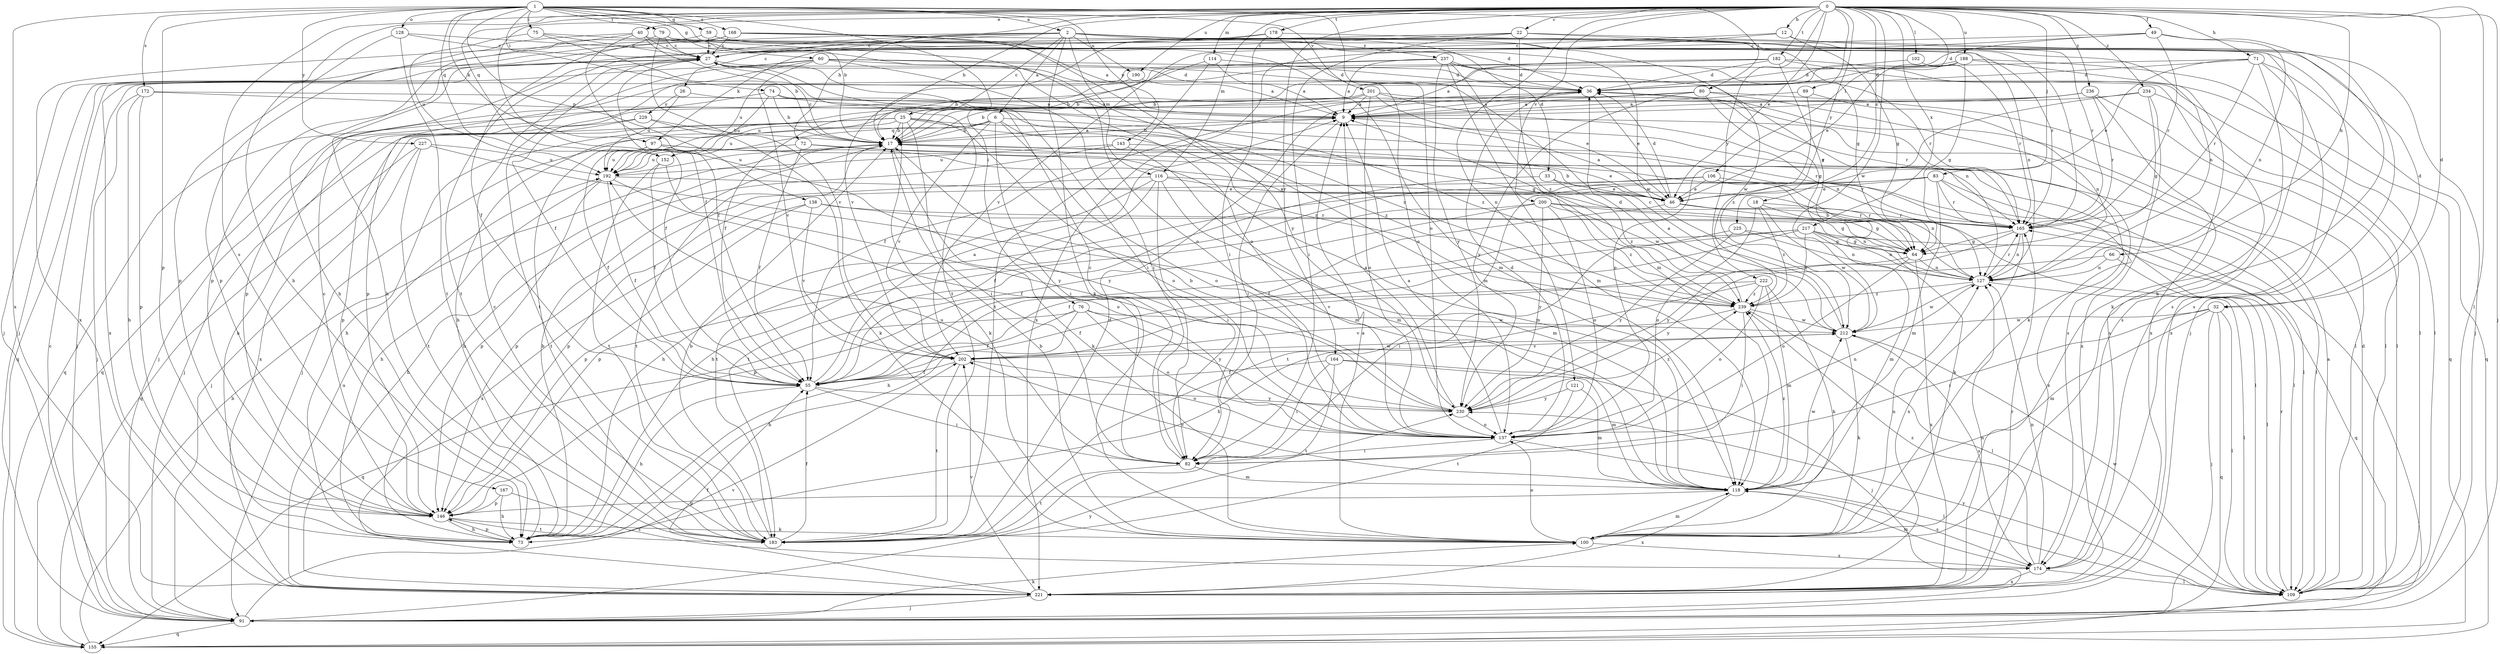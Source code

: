 strict digraph  {
0;
1;
2;
6;
9;
12;
17;
18;
22;
25;
26;
27;
32;
33;
36;
40;
46;
49;
55;
59;
60;
64;
66;
71;
72;
73;
74;
75;
76;
79;
80;
82;
83;
89;
91;
97;
100;
102;
106;
109;
114;
116;
118;
121;
127;
128;
137;
138;
143;
146;
152;
155;
164;
165;
167;
168;
172;
174;
178;
182;
183;
188;
190;
192;
200;
201;
202;
212;
217;
221;
222;
225;
227;
229;
230;
234;
236;
237;
239;
0 -> 12  [label=b];
0 -> 17  [label=b];
0 -> 18  [label=c];
0 -> 22  [label=c];
0 -> 32  [label=d];
0 -> 40  [label=e];
0 -> 46  [label=e];
0 -> 49  [label=f];
0 -> 55  [label=f];
0 -> 66  [label=h];
0 -> 71  [label=h];
0 -> 72  [label=h];
0 -> 73  [label=h];
0 -> 83  [label=j];
0 -> 89  [label=j];
0 -> 91  [label=j];
0 -> 102  [label=l];
0 -> 106  [label=l];
0 -> 109  [label=l];
0 -> 114  [label=m];
0 -> 116  [label=m];
0 -> 121  [label=n];
0 -> 152  [label=q];
0 -> 164  [label=r];
0 -> 167  [label=s];
0 -> 178  [label=t];
0 -> 182  [label=t];
0 -> 188  [label=u];
0 -> 190  [label=u];
0 -> 200  [label=v];
0 -> 212  [label=w];
0 -> 217  [label=x];
0 -> 222  [label=y];
0 -> 225  [label=y];
0 -> 234  [label=z];
0 -> 236  [label=z];
1 -> 2  [label=a];
1 -> 17  [label=b];
1 -> 59  [label=g];
1 -> 60  [label=g];
1 -> 74  [label=i];
1 -> 75  [label=i];
1 -> 76  [label=i];
1 -> 79  [label=i];
1 -> 80  [label=i];
1 -> 97  [label=k];
1 -> 128  [label=o];
1 -> 137  [label=o];
1 -> 138  [label=p];
1 -> 143  [label=p];
1 -> 146  [label=p];
1 -> 152  [label=q];
1 -> 168  [label=s];
1 -> 172  [label=s];
1 -> 201  [label=v];
1 -> 221  [label=x];
1 -> 227  [label=y];
2 -> 6  [label=a];
2 -> 25  [label=c];
2 -> 26  [label=c];
2 -> 32  [label=d];
2 -> 33  [label=d];
2 -> 64  [label=g];
2 -> 91  [label=j];
2 -> 97  [label=k];
2 -> 100  [label=k];
2 -> 116  [label=m];
2 -> 165  [label=r];
2 -> 183  [label=t];
2 -> 190  [label=u];
2 -> 212  [label=w];
2 -> 237  [label=z];
6 -> 17  [label=b];
6 -> 82  [label=i];
6 -> 91  [label=j];
6 -> 137  [label=o];
6 -> 152  [label=q];
6 -> 165  [label=r];
6 -> 202  [label=v];
6 -> 239  [label=z];
9 -> 17  [label=b];
9 -> 82  [label=i];
12 -> 27  [label=c];
12 -> 64  [label=g];
12 -> 91  [label=j];
12 -> 221  [label=x];
17 -> 9  [label=a];
17 -> 27  [label=c];
17 -> 100  [label=k];
17 -> 165  [label=r];
17 -> 183  [label=t];
17 -> 192  [label=u];
18 -> 100  [label=k];
18 -> 137  [label=o];
18 -> 165  [label=r];
18 -> 212  [label=w];
18 -> 239  [label=z];
22 -> 27  [label=c];
22 -> 73  [label=h];
22 -> 82  [label=i];
22 -> 91  [label=j];
22 -> 118  [label=m];
22 -> 165  [label=r];
25 -> 17  [label=b];
25 -> 64  [label=g];
25 -> 73  [label=h];
25 -> 82  [label=i];
25 -> 91  [label=j];
25 -> 100  [label=k];
25 -> 137  [label=o];
25 -> 192  [label=u];
25 -> 221  [label=x];
25 -> 239  [label=z];
26 -> 165  [label=r];
26 -> 192  [label=u];
26 -> 229  [label=y];
27 -> 36  [label=d];
27 -> 55  [label=f];
27 -> 82  [label=i];
27 -> 155  [label=q];
27 -> 183  [label=t];
32 -> 82  [label=i];
32 -> 91  [label=j];
32 -> 109  [label=l];
32 -> 118  [label=m];
32 -> 155  [label=q];
32 -> 212  [label=w];
33 -> 46  [label=e];
33 -> 183  [label=t];
33 -> 239  [label=z];
36 -> 9  [label=a];
36 -> 46  [label=e];
36 -> 55  [label=f];
36 -> 100  [label=k];
40 -> 27  [label=c];
40 -> 36  [label=d];
40 -> 55  [label=f];
40 -> 73  [label=h];
40 -> 146  [label=p];
40 -> 174  [label=s];
40 -> 183  [label=t];
46 -> 9  [label=a];
46 -> 17  [label=b];
46 -> 36  [label=d];
46 -> 55  [label=f];
46 -> 64  [label=g];
46 -> 165  [label=r];
49 -> 27  [label=c];
49 -> 36  [label=d];
49 -> 100  [label=k];
49 -> 127  [label=n];
49 -> 165  [label=r];
49 -> 202  [label=v];
55 -> 9  [label=a];
55 -> 73  [label=h];
55 -> 82  [label=i];
55 -> 230  [label=y];
59 -> 9  [label=a];
59 -> 27  [label=c];
59 -> 212  [label=w];
59 -> 221  [label=x];
60 -> 36  [label=d];
60 -> 55  [label=f];
60 -> 82  [label=i];
60 -> 118  [label=m];
60 -> 146  [label=p];
60 -> 174  [label=s];
60 -> 202  [label=v];
60 -> 221  [label=x];
64 -> 127  [label=n];
64 -> 137  [label=o];
64 -> 202  [label=v];
64 -> 221  [label=x];
66 -> 109  [label=l];
66 -> 127  [label=n];
66 -> 230  [label=y];
71 -> 17  [label=b];
71 -> 36  [label=d];
71 -> 46  [label=e];
71 -> 100  [label=k];
71 -> 155  [label=q];
71 -> 165  [label=r];
71 -> 221  [label=x];
72 -> 55  [label=f];
72 -> 109  [label=l];
72 -> 118  [label=m];
72 -> 192  [label=u];
73 -> 17  [label=b];
73 -> 146  [label=p];
74 -> 9  [label=a];
74 -> 17  [label=b];
74 -> 155  [label=q];
74 -> 192  [label=u];
74 -> 239  [label=z];
75 -> 17  [label=b];
75 -> 27  [label=c];
75 -> 137  [label=o];
75 -> 192  [label=u];
76 -> 55  [label=f];
76 -> 73  [label=h];
76 -> 137  [label=o];
76 -> 155  [label=q];
76 -> 212  [label=w];
76 -> 230  [label=y];
79 -> 27  [label=c];
79 -> 55  [label=f];
79 -> 127  [label=n];
79 -> 137  [label=o];
79 -> 202  [label=v];
80 -> 9  [label=a];
80 -> 64  [label=g];
80 -> 91  [label=j];
80 -> 109  [label=l];
80 -> 174  [label=s];
80 -> 230  [label=y];
82 -> 27  [label=c];
82 -> 118  [label=m];
82 -> 183  [label=t];
82 -> 192  [label=u];
83 -> 46  [label=e];
83 -> 73  [label=h];
83 -> 91  [label=j];
83 -> 118  [label=m];
83 -> 165  [label=r];
83 -> 183  [label=t];
83 -> 221  [label=x];
89 -> 9  [label=a];
89 -> 127  [label=n];
89 -> 239  [label=z];
91 -> 27  [label=c];
91 -> 100  [label=k];
91 -> 155  [label=q];
91 -> 202  [label=v];
91 -> 230  [label=y];
97 -> 55  [label=f];
97 -> 109  [label=l];
97 -> 183  [label=t];
97 -> 192  [label=u];
97 -> 212  [label=w];
97 -> 230  [label=y];
100 -> 9  [label=a];
100 -> 17  [label=b];
100 -> 118  [label=m];
100 -> 127  [label=n];
100 -> 137  [label=o];
100 -> 174  [label=s];
102 -> 36  [label=d];
102 -> 165  [label=r];
106 -> 46  [label=e];
106 -> 73  [label=h];
106 -> 109  [label=l];
106 -> 127  [label=n];
106 -> 146  [label=p];
109 -> 9  [label=a];
109 -> 36  [label=d];
109 -> 165  [label=r];
109 -> 212  [label=w];
109 -> 230  [label=y];
114 -> 9  [label=a];
114 -> 17  [label=b];
114 -> 36  [label=d];
114 -> 183  [label=t];
116 -> 46  [label=e];
116 -> 55  [label=f];
116 -> 82  [label=i];
116 -> 109  [label=l];
116 -> 118  [label=m];
116 -> 146  [label=p];
116 -> 183  [label=t];
118 -> 146  [label=p];
118 -> 174  [label=s];
118 -> 202  [label=v];
118 -> 212  [label=w];
118 -> 221  [label=x];
118 -> 239  [label=z];
121 -> 118  [label=m];
121 -> 183  [label=t];
121 -> 230  [label=y];
127 -> 17  [label=b];
127 -> 109  [label=l];
127 -> 165  [label=r];
127 -> 212  [label=w];
127 -> 239  [label=z];
128 -> 27  [label=c];
128 -> 146  [label=p];
128 -> 165  [label=r];
128 -> 183  [label=t];
137 -> 9  [label=a];
137 -> 36  [label=d];
137 -> 82  [label=i];
137 -> 109  [label=l];
137 -> 127  [label=n];
138 -> 127  [label=n];
138 -> 146  [label=p];
138 -> 165  [label=r];
138 -> 202  [label=v];
138 -> 221  [label=x];
143 -> 46  [label=e];
143 -> 73  [label=h];
143 -> 118  [label=m];
143 -> 192  [label=u];
146 -> 27  [label=c];
146 -> 73  [label=h];
146 -> 100  [label=k];
146 -> 183  [label=t];
152 -> 55  [label=f];
152 -> 183  [label=t];
152 -> 230  [label=y];
155 -> 17  [label=b];
164 -> 55  [label=f];
164 -> 82  [label=i];
164 -> 91  [label=j];
164 -> 118  [label=m];
164 -> 183  [label=t];
165 -> 64  [label=g];
165 -> 127  [label=n];
165 -> 221  [label=x];
165 -> 230  [label=y];
167 -> 73  [label=h];
167 -> 146  [label=p];
167 -> 174  [label=s];
168 -> 27  [label=c];
168 -> 91  [label=j];
168 -> 118  [label=m];
168 -> 146  [label=p];
168 -> 174  [label=s];
168 -> 230  [label=y];
172 -> 9  [label=a];
172 -> 73  [label=h];
172 -> 91  [label=j];
172 -> 146  [label=p];
172 -> 239  [label=z];
174 -> 109  [label=l];
174 -> 118  [label=m];
174 -> 127  [label=n];
174 -> 221  [label=x];
174 -> 239  [label=z];
178 -> 27  [label=c];
178 -> 82  [label=i];
178 -> 127  [label=n];
178 -> 137  [label=o];
178 -> 202  [label=v];
182 -> 9  [label=a];
182 -> 36  [label=d];
182 -> 64  [label=g];
182 -> 109  [label=l];
182 -> 146  [label=p];
182 -> 155  [label=q];
182 -> 192  [label=u];
183 -> 17  [label=b];
183 -> 27  [label=c];
183 -> 36  [label=d];
183 -> 55  [label=f];
188 -> 17  [label=b];
188 -> 36  [label=d];
188 -> 46  [label=e];
188 -> 64  [label=g];
188 -> 109  [label=l];
188 -> 221  [label=x];
190 -> 9  [label=a];
190 -> 17  [label=b];
192 -> 46  [label=e];
192 -> 55  [label=f];
192 -> 73  [label=h];
192 -> 137  [label=o];
192 -> 146  [label=p];
200 -> 55  [label=f];
200 -> 64  [label=g];
200 -> 137  [label=o];
200 -> 146  [label=p];
200 -> 165  [label=r];
200 -> 230  [label=y];
200 -> 239  [label=z];
201 -> 9  [label=a];
201 -> 17  [label=b];
201 -> 46  [label=e];
201 -> 127  [label=n];
201 -> 137  [label=o];
201 -> 155  [label=q];
201 -> 165  [label=r];
202 -> 55  [label=f];
202 -> 137  [label=o];
202 -> 183  [label=t];
202 -> 212  [label=w];
212 -> 9  [label=a];
212 -> 27  [label=c];
212 -> 100  [label=k];
212 -> 174  [label=s];
212 -> 202  [label=v];
217 -> 55  [label=f];
217 -> 64  [label=g];
217 -> 73  [label=h];
217 -> 118  [label=m];
217 -> 127  [label=n];
217 -> 146  [label=p];
217 -> 155  [label=q];
217 -> 239  [label=z];
221 -> 17  [label=b];
221 -> 55  [label=f];
221 -> 91  [label=j];
221 -> 127  [label=n];
221 -> 165  [label=r];
221 -> 192  [label=u];
221 -> 202  [label=v];
222 -> 55  [label=f];
222 -> 73  [label=h];
222 -> 100  [label=k];
222 -> 118  [label=m];
222 -> 137  [label=o];
222 -> 239  [label=z];
225 -> 64  [label=g];
225 -> 82  [label=i];
225 -> 127  [label=n];
225 -> 230  [label=y];
227 -> 91  [label=j];
227 -> 118  [label=m];
227 -> 155  [label=q];
227 -> 183  [label=t];
227 -> 192  [label=u];
229 -> 17  [label=b];
229 -> 73  [label=h];
229 -> 100  [label=k];
229 -> 146  [label=p];
230 -> 9  [label=a];
230 -> 17  [label=b];
230 -> 137  [label=o];
230 -> 239  [label=z];
234 -> 9  [label=a];
234 -> 64  [label=g];
234 -> 109  [label=l];
234 -> 137  [label=o];
234 -> 221  [label=x];
236 -> 9  [label=a];
236 -> 73  [label=h];
236 -> 109  [label=l];
236 -> 165  [label=r];
236 -> 174  [label=s];
236 -> 192  [label=u];
237 -> 9  [label=a];
237 -> 36  [label=d];
237 -> 55  [label=f];
237 -> 91  [label=j];
237 -> 118  [label=m];
237 -> 127  [label=n];
237 -> 165  [label=r];
237 -> 230  [label=y];
237 -> 239  [label=z];
239 -> 36  [label=d];
239 -> 82  [label=i];
239 -> 109  [label=l];
239 -> 202  [label=v];
239 -> 212  [label=w];
}
